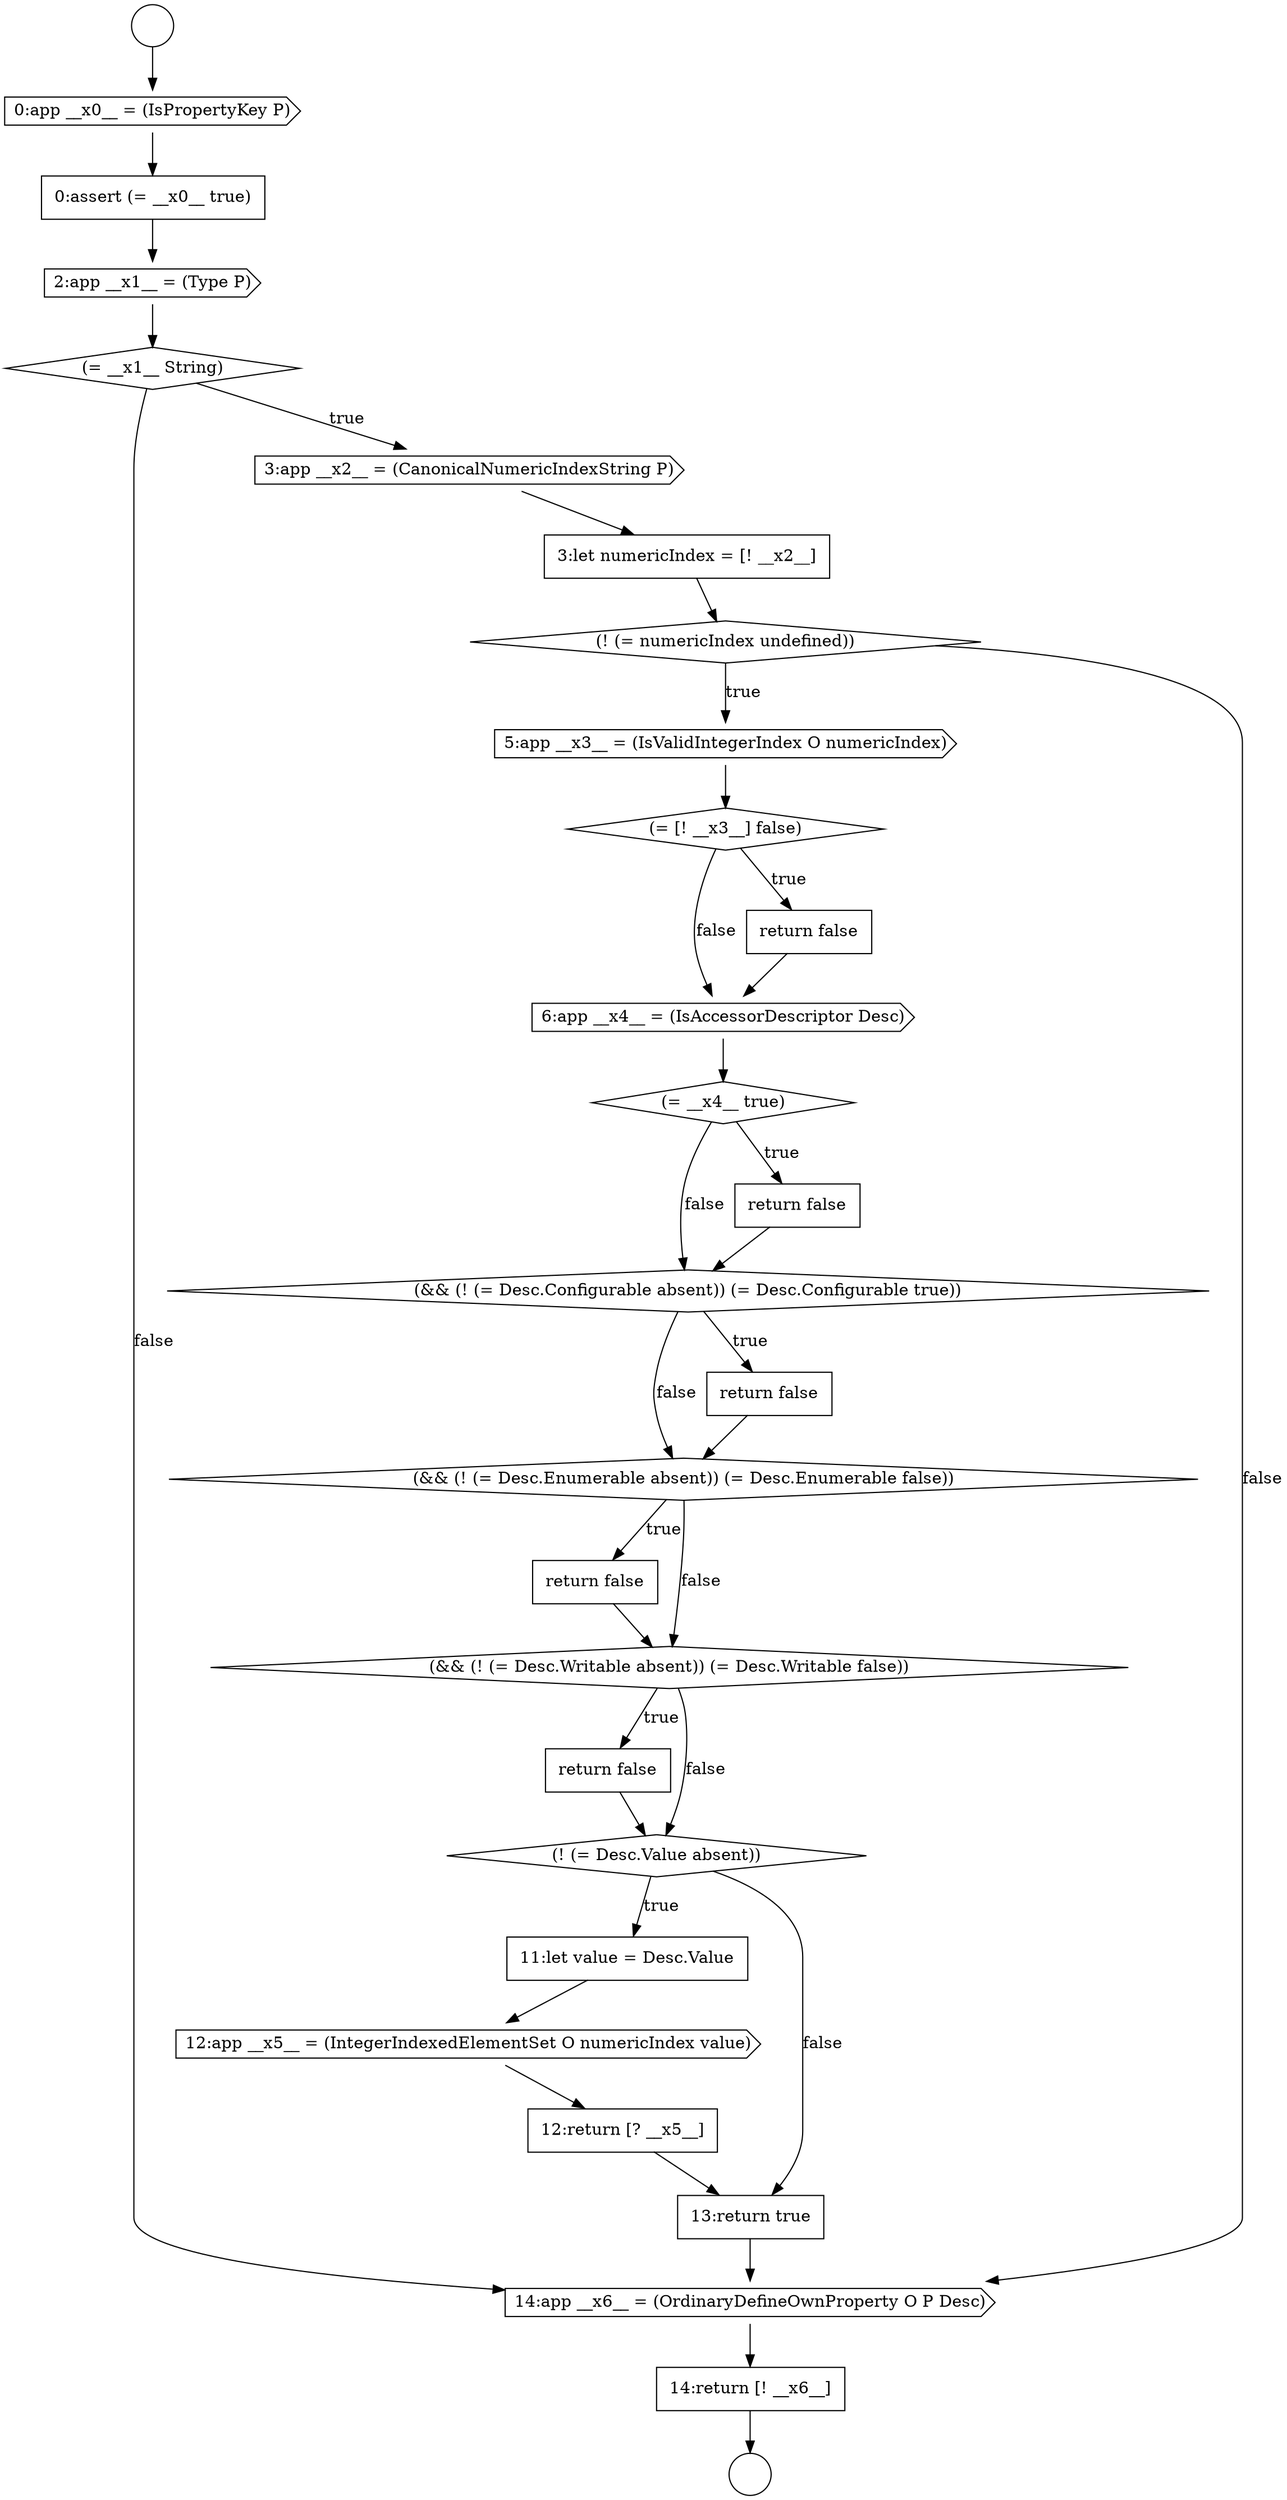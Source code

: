 digraph {
  node2921 [shape=circle label=" " color="black" fillcolor="white" style=filled]
  node2933 [shape=diamond, label=<<font color="black">(= __x4__ true)</font>> color="black" fillcolor="white" style=filled]
  node2929 [shape=cds, label=<<font color="black">5:app __x3__ = (IsValidIntegerIndex O numericIndex)</font>> color="black" fillcolor="white" style=filled]
  node2925 [shape=diamond, label=<<font color="black">(= __x1__ String)</font>> color="black" fillcolor="white" style=filled]
  node2922 [shape=cds, label=<<font color="black">0:app __x0__ = (IsPropertyKey P)</font>> color="black" fillcolor="white" style=filled]
  node2937 [shape=diamond, label=<<font color="black">(&amp;&amp; (! (= Desc.Enumerable absent)) (= Desc.Enumerable false))</font>> color="black" fillcolor="white" style=filled]
  node2946 [shape=cds, label=<<font color="black">14:app __x6__ = (OrdinaryDefineOwnProperty O P Desc)</font>> color="black" fillcolor="white" style=filled]
  node2932 [shape=cds, label=<<font color="black">6:app __x4__ = (IsAccessorDescriptor Desc)</font>> color="black" fillcolor="white" style=filled]
  node2926 [shape=cds, label=<<font color="black">3:app __x2__ = (CanonicalNumericIndexString P)</font>> color="black" fillcolor="white" style=filled]
  node2938 [shape=none, margin=0, label=<<font color="black">
    <table border="0" cellborder="1" cellspacing="0" cellpadding="10">
      <tr><td align="left">return false</td></tr>
    </table>
  </font>> color="black" fillcolor="white" style=filled]
  node2935 [shape=diamond, label=<<font color="black">(&amp;&amp; (! (= Desc.Configurable absent)) (= Desc.Configurable true))</font>> color="black" fillcolor="white" style=filled]
  node2931 [shape=none, margin=0, label=<<font color="black">
    <table border="0" cellborder="1" cellspacing="0" cellpadding="10">
      <tr><td align="left">return false</td></tr>
    </table>
  </font>> color="black" fillcolor="white" style=filled]
  node2927 [shape=none, margin=0, label=<<font color="black">
    <table border="0" cellborder="1" cellspacing="0" cellpadding="10">
      <tr><td align="left">3:let numericIndex = [! __x2__]</td></tr>
    </table>
  </font>> color="black" fillcolor="white" style=filled]
  node2942 [shape=none, margin=0, label=<<font color="black">
    <table border="0" cellborder="1" cellspacing="0" cellpadding="10">
      <tr><td align="left">11:let value = Desc.Value</td></tr>
    </table>
  </font>> color="black" fillcolor="white" style=filled]
  node2920 [shape=circle label=" " color="black" fillcolor="white" style=filled]
  node2939 [shape=diamond, label=<<font color="black">(&amp;&amp; (! (= Desc.Writable absent)) (= Desc.Writable false))</font>> color="black" fillcolor="white" style=filled]
  node2924 [shape=cds, label=<<font color="black">2:app __x1__ = (Type P)</font>> color="black" fillcolor="white" style=filled]
  node2934 [shape=none, margin=0, label=<<font color="black">
    <table border="0" cellborder="1" cellspacing="0" cellpadding="10">
      <tr><td align="left">return false</td></tr>
    </table>
  </font>> color="black" fillcolor="white" style=filled]
  node2944 [shape=none, margin=0, label=<<font color="black">
    <table border="0" cellborder="1" cellspacing="0" cellpadding="10">
      <tr><td align="left">12:return [? __x5__]</td></tr>
    </table>
  </font>> color="black" fillcolor="white" style=filled]
  node2930 [shape=diamond, label=<<font color="black">(= [! __x3__] false)</font>> color="black" fillcolor="white" style=filled]
  node2940 [shape=none, margin=0, label=<<font color="black">
    <table border="0" cellborder="1" cellspacing="0" cellpadding="10">
      <tr><td align="left">return false</td></tr>
    </table>
  </font>> color="black" fillcolor="white" style=filled]
  node2947 [shape=none, margin=0, label=<<font color="black">
    <table border="0" cellborder="1" cellspacing="0" cellpadding="10">
      <tr><td align="left">14:return [! __x6__]</td></tr>
    </table>
  </font>> color="black" fillcolor="white" style=filled]
  node2936 [shape=none, margin=0, label=<<font color="black">
    <table border="0" cellborder="1" cellspacing="0" cellpadding="10">
      <tr><td align="left">return false</td></tr>
    </table>
  </font>> color="black" fillcolor="white" style=filled]
  node2941 [shape=diamond, label=<<font color="black">(! (= Desc.Value absent))</font>> color="black" fillcolor="white" style=filled]
  node2943 [shape=cds, label=<<font color="black">12:app __x5__ = (IntegerIndexedElementSet O numericIndex value)</font>> color="black" fillcolor="white" style=filled]
  node2945 [shape=none, margin=0, label=<<font color="black">
    <table border="0" cellborder="1" cellspacing="0" cellpadding="10">
      <tr><td align="left">13:return true</td></tr>
    </table>
  </font>> color="black" fillcolor="white" style=filled]
  node2923 [shape=none, margin=0, label=<<font color="black">
    <table border="0" cellborder="1" cellspacing="0" cellpadding="10">
      <tr><td align="left">0:assert (= __x0__ true)</td></tr>
    </table>
  </font>> color="black" fillcolor="white" style=filled]
  node2928 [shape=diamond, label=<<font color="black">(! (= numericIndex undefined))</font>> color="black" fillcolor="white" style=filled]
  node2923 -> node2924 [ color="black"]
  node2926 -> node2927 [ color="black"]
  node2943 -> node2944 [ color="black"]
  node2937 -> node2938 [label=<<font color="black">true</font>> color="black"]
  node2937 -> node2939 [label=<<font color="black">false</font>> color="black"]
  node2941 -> node2942 [label=<<font color="black">true</font>> color="black"]
  node2941 -> node2945 [label=<<font color="black">false</font>> color="black"]
  node2947 -> node2921 [ color="black"]
  node2931 -> node2932 [ color="black"]
  node2924 -> node2925 [ color="black"]
  node2927 -> node2928 [ color="black"]
  node2934 -> node2935 [ color="black"]
  node2944 -> node2945 [ color="black"]
  node2920 -> node2922 [ color="black"]
  node2938 -> node2939 [ color="black"]
  node2925 -> node2926 [label=<<font color="black">true</font>> color="black"]
  node2925 -> node2946 [label=<<font color="black">false</font>> color="black"]
  node2942 -> node2943 [ color="black"]
  node2929 -> node2930 [ color="black"]
  node2935 -> node2936 [label=<<font color="black">true</font>> color="black"]
  node2935 -> node2937 [label=<<font color="black">false</font>> color="black"]
  node2928 -> node2929 [label=<<font color="black">true</font>> color="black"]
  node2928 -> node2946 [label=<<font color="black">false</font>> color="black"]
  node2939 -> node2940 [label=<<font color="black">true</font>> color="black"]
  node2939 -> node2941 [label=<<font color="black">false</font>> color="black"]
  node2932 -> node2933 [ color="black"]
  node2945 -> node2946 [ color="black"]
  node2930 -> node2931 [label=<<font color="black">true</font>> color="black"]
  node2930 -> node2932 [label=<<font color="black">false</font>> color="black"]
  node2940 -> node2941 [ color="black"]
  node2936 -> node2937 [ color="black"]
  node2933 -> node2934 [label=<<font color="black">true</font>> color="black"]
  node2933 -> node2935 [label=<<font color="black">false</font>> color="black"]
  node2946 -> node2947 [ color="black"]
  node2922 -> node2923 [ color="black"]
}
